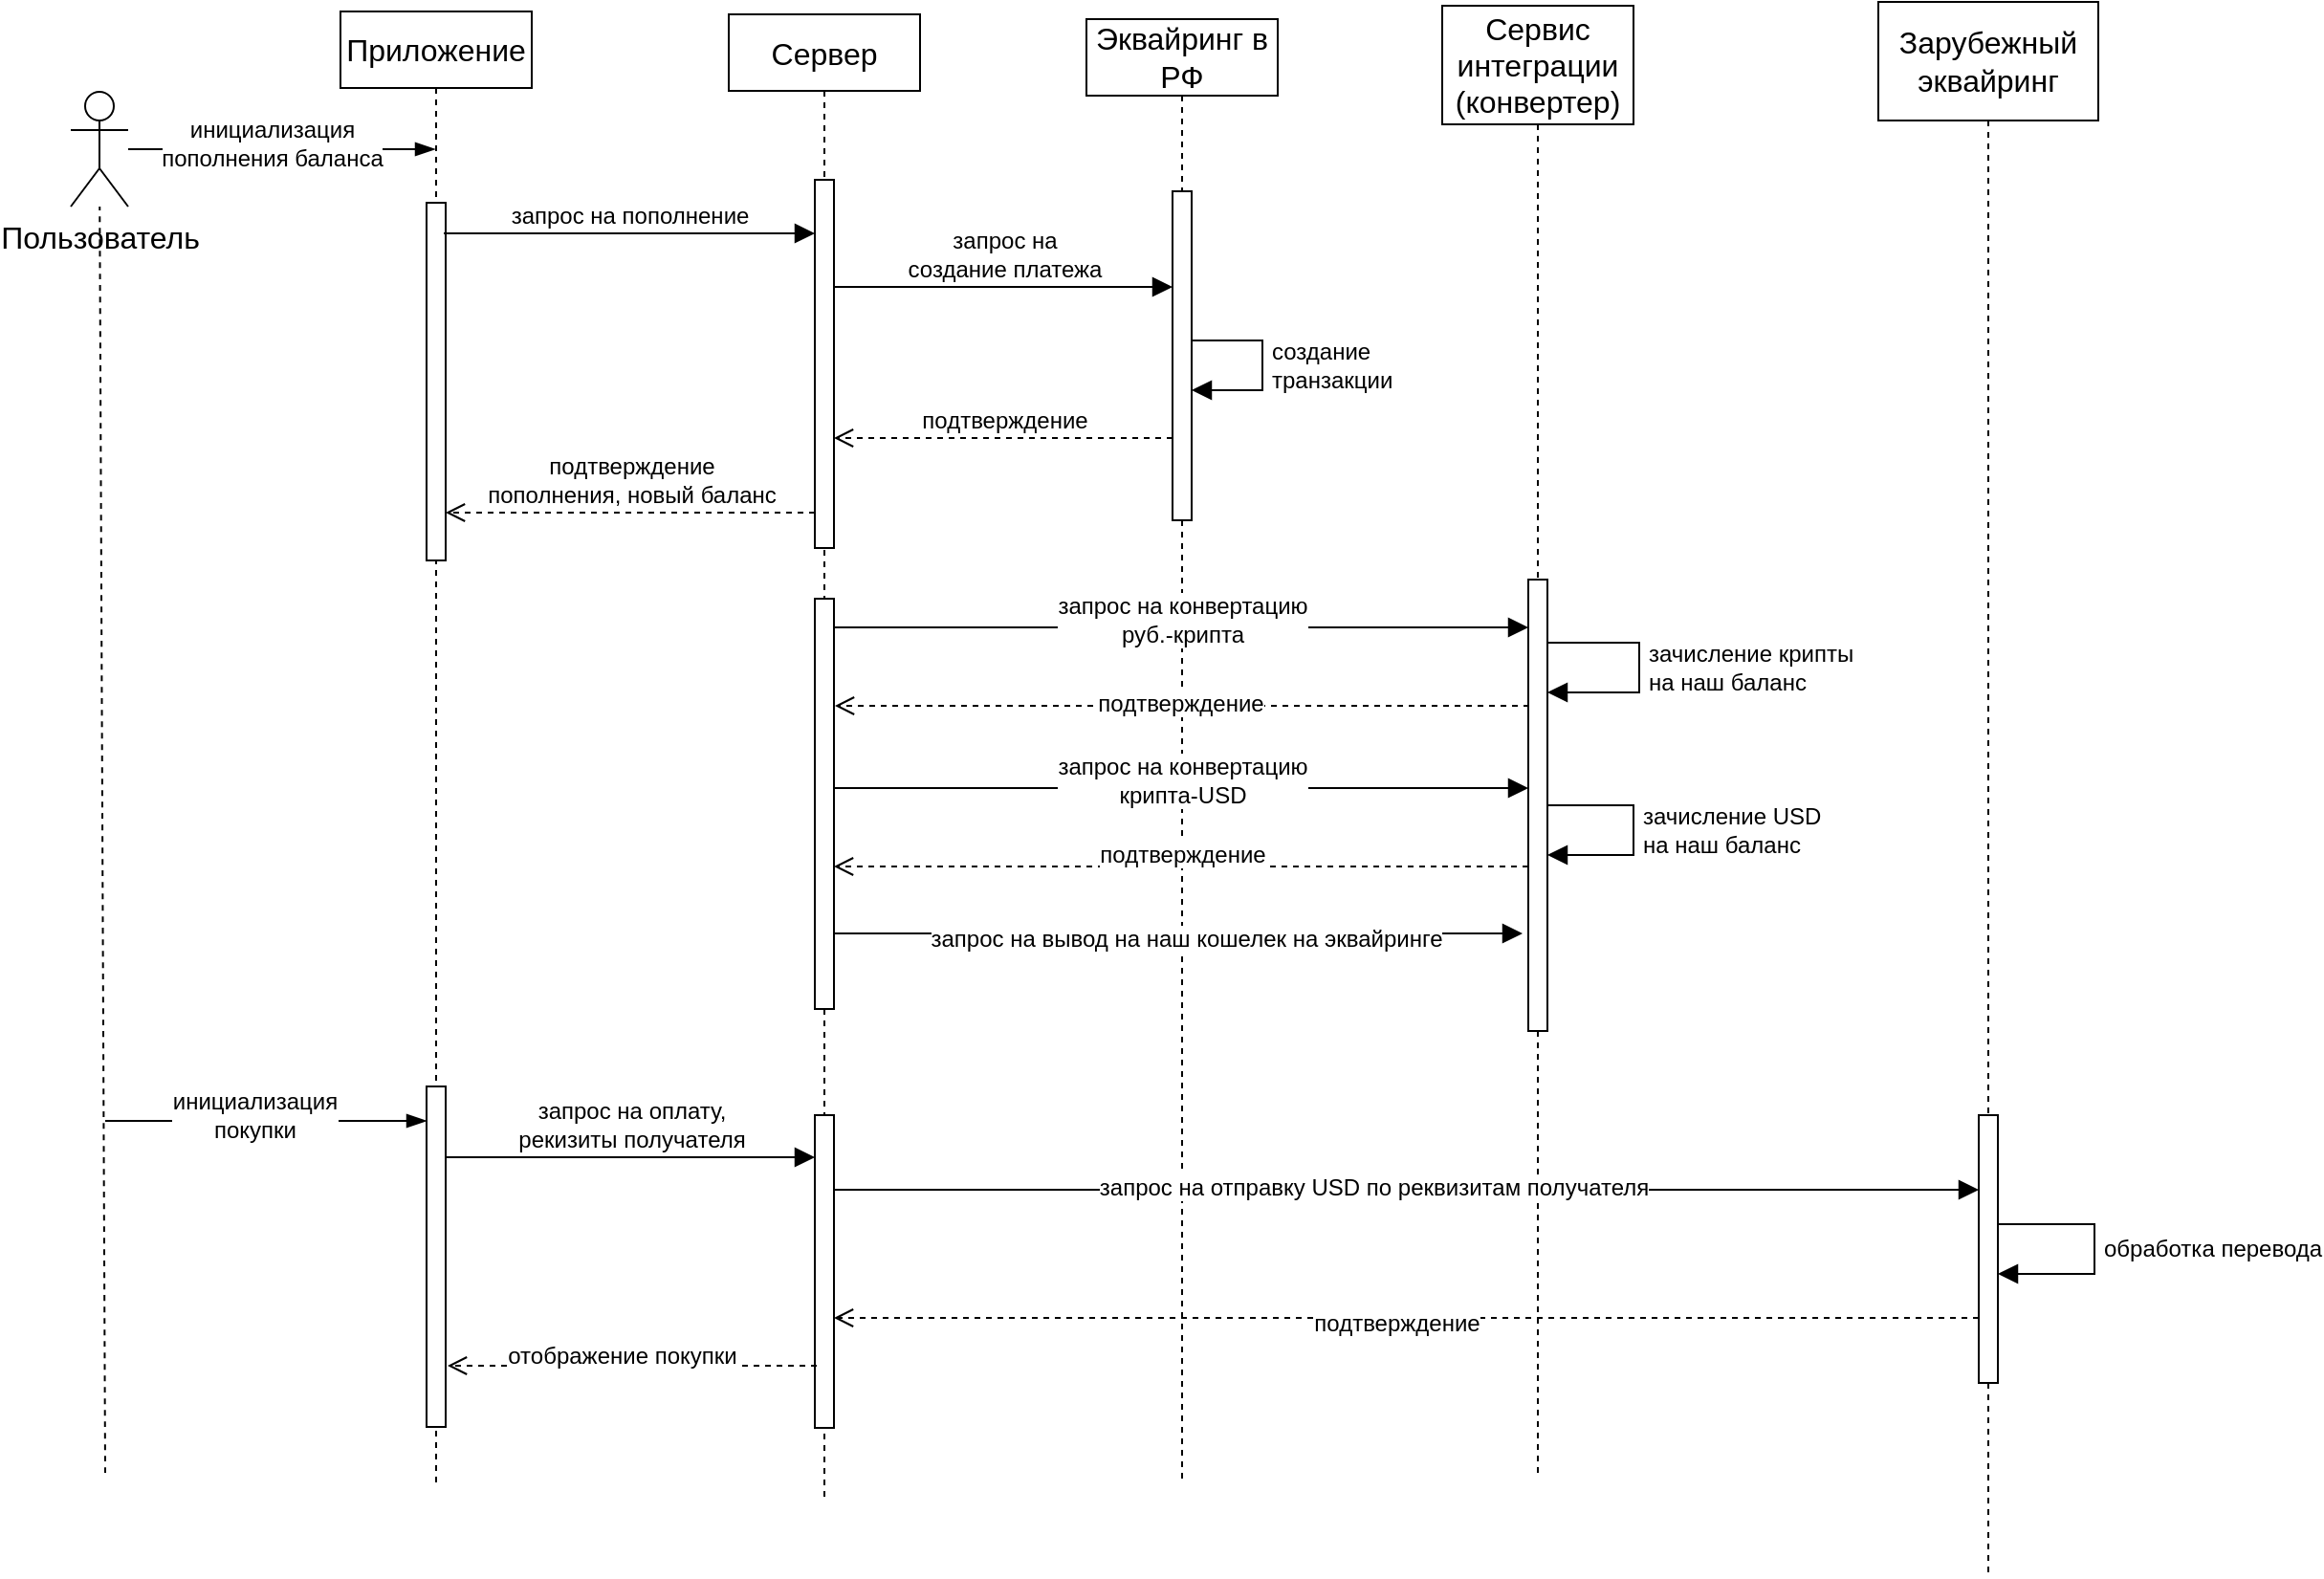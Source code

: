 <mxfile version="21.6.5" type="github" pages="5">
  <diagram name="Страница 1" id="-DRFQCNpOs20CNCx-nF7">
    <mxGraphModel dx="1653" dy="1224" grid="0" gridSize="10" guides="1" tooltips="1" connect="1" arrows="1" fold="1" page="0" pageScale="1" pageWidth="1169" pageHeight="827" math="0" shadow="0">
      <root>
        <mxCell id="0" />
        <mxCell id="1" parent="0" />
        <mxCell id="Mrwl_h0A0kK5UxkGXDRx-1" value="Пользователь" style="shape=umlActor;verticalLabelPosition=bottom;verticalAlign=top;html=1;outlineConnect=0;fontSize=16;" parent="1" vertex="1">
          <mxGeometry x="414" y="138" width="30" height="60" as="geometry" />
        </mxCell>
        <mxCell id="Mrwl_h0A0kK5UxkGXDRx-2" value="Приложение" style="shape=umlLifeline;perimeter=lifelinePerimeter;whiteSpace=wrap;html=1;container=1;dropTarget=0;collapsible=0;recursiveResize=0;outlineConnect=0;portConstraint=eastwest;newEdgeStyle={&quot;edgeStyle&quot;:&quot;elbowEdgeStyle&quot;,&quot;elbow&quot;:&quot;vertical&quot;,&quot;curved&quot;:0,&quot;rounded&quot;:0};fontSize=16;" parent="1" vertex="1">
          <mxGeometry x="555" y="96" width="100" height="771" as="geometry" />
        </mxCell>
        <mxCell id="Mrwl_h0A0kK5UxkGXDRx-3" value="" style="html=1;points=[];perimeter=orthogonalPerimeter;outlineConnect=0;targetShapes=umlLifeline;portConstraint=eastwest;newEdgeStyle={&quot;edgeStyle&quot;:&quot;elbowEdgeStyle&quot;,&quot;elbow&quot;:&quot;vertical&quot;,&quot;curved&quot;:0,&quot;rounded&quot;:0};fontSize=16;" parent="Mrwl_h0A0kK5UxkGXDRx-2" vertex="1">
          <mxGeometry x="45" y="100" width="10" height="187" as="geometry" />
        </mxCell>
        <mxCell id="Mrwl_h0A0kK5UxkGXDRx-4" value="" style="html=1;points=[];perimeter=orthogonalPerimeter;outlineConnect=0;targetShapes=umlLifeline;portConstraint=eastwest;newEdgeStyle={&quot;edgeStyle&quot;:&quot;elbowEdgeStyle&quot;,&quot;elbow&quot;:&quot;vertical&quot;,&quot;curved&quot;:0,&quot;rounded&quot;:0};fontSize=16;" parent="Mrwl_h0A0kK5UxkGXDRx-2" vertex="1">
          <mxGeometry x="45" y="562" width="10" height="178" as="geometry" />
        </mxCell>
        <mxCell id="Mrwl_h0A0kK5UxkGXDRx-5" value="" style="edgeStyle=elbowEdgeStyle;fontSize=12;html=1;endArrow=blockThin;endFill=1;rounded=0;startSize=8;endSize=8;elbow=vertical;" parent="1" source="Mrwl_h0A0kK5UxkGXDRx-1" target="Mrwl_h0A0kK5UxkGXDRx-2" edge="1">
          <mxGeometry width="160" relative="1" as="geometry">
            <mxPoint x="450" y="135" as="sourcePoint" />
            <mxPoint x="610" y="135" as="targetPoint" />
          </mxGeometry>
        </mxCell>
        <mxCell id="Mrwl_h0A0kK5UxkGXDRx-6" value="инициализация&lt;br&gt;пополнения баланса" style="edgeLabel;html=1;align=center;verticalAlign=middle;resizable=0;points=[];fontSize=12;" parent="Mrwl_h0A0kK5UxkGXDRx-5" vertex="1" connectable="0">
          <mxGeometry x="-0.141" y="-3" relative="1" as="geometry">
            <mxPoint x="6" y="-6" as="offset" />
          </mxGeometry>
        </mxCell>
        <mxCell id="Mrwl_h0A0kK5UxkGXDRx-7" value="Эквайринг в РФ" style="shape=umlLifeline;perimeter=lifelinePerimeter;whiteSpace=wrap;html=1;container=1;dropTarget=0;collapsible=0;recursiveResize=0;outlineConnect=0;portConstraint=eastwest;newEdgeStyle={&quot;edgeStyle&quot;:&quot;elbowEdgeStyle&quot;,&quot;elbow&quot;:&quot;vertical&quot;,&quot;curved&quot;:0,&quot;rounded&quot;:0};fontSize=16;" parent="1" vertex="1">
          <mxGeometry x="945" y="100" width="100" height="766" as="geometry" />
        </mxCell>
        <mxCell id="Mrwl_h0A0kK5UxkGXDRx-8" value="" style="html=1;points=[];perimeter=orthogonalPerimeter;outlineConnect=0;targetShapes=umlLifeline;portConstraint=eastwest;newEdgeStyle={&quot;edgeStyle&quot;:&quot;elbowEdgeStyle&quot;,&quot;elbow&quot;:&quot;vertical&quot;,&quot;curved&quot;:0,&quot;rounded&quot;:0};fontSize=16;" parent="Mrwl_h0A0kK5UxkGXDRx-7" vertex="1">
          <mxGeometry x="45" y="90" width="10" height="172" as="geometry" />
        </mxCell>
        <mxCell id="Mrwl_h0A0kK5UxkGXDRx-9" value="создание &lt;br&gt;транзакции" style="html=1;align=left;spacingLeft=2;endArrow=block;rounded=0;edgeStyle=orthogonalEdgeStyle;curved=0;rounded=0;fontSize=12;startSize=8;endSize=8;" parent="Mrwl_h0A0kK5UxkGXDRx-7" source="Mrwl_h0A0kK5UxkGXDRx-8" target="Mrwl_h0A0kK5UxkGXDRx-8" edge="1">
          <mxGeometry y="1" relative="1" as="geometry">
            <mxPoint x="251" y="168" as="sourcePoint" />
            <Array as="points">
              <mxPoint x="92" y="168" />
              <mxPoint x="92" y="194" />
            </Array>
            <mxPoint x="251" y="194" as="targetPoint" />
            <mxPoint as="offset" />
          </mxGeometry>
        </mxCell>
        <mxCell id="Mrwl_h0A0kK5UxkGXDRx-10" value="запрос на пополнение" style="html=1;verticalAlign=bottom;endArrow=block;edgeStyle=elbowEdgeStyle;elbow=vertical;curved=0;rounded=0;fontSize=12;startSize=8;endSize=8;" parent="1" target="Mrwl_h0A0kK5UxkGXDRx-20" edge="1">
          <mxGeometry relative="1" as="geometry">
            <mxPoint x="609" y="212.0" as="sourcePoint" />
            <Array as="points">
              <mxPoint x="706" y="212" />
              <mxPoint x="750" y="217" />
              <mxPoint x="743" y="222" />
              <mxPoint x="720" y="306" />
              <mxPoint x="732" y="306" />
              <mxPoint x="735" y="287" />
            </Array>
            <mxPoint x="821.0" y="212.0" as="targetPoint" />
          </mxGeometry>
        </mxCell>
        <mxCell id="Mrwl_h0A0kK5UxkGXDRx-11" value="подтверждение &lt;br&gt;пополнения, новый баланс" style="html=1;verticalAlign=bottom;endArrow=open;dashed=1;endSize=8;edgeStyle=elbowEdgeStyle;elbow=vertical;curved=0;rounded=0;fontSize=12;" parent="1" source="Mrwl_h0A0kK5UxkGXDRx-20" target="Mrwl_h0A0kK5UxkGXDRx-3" edge="1">
          <mxGeometry relative="1" as="geometry">
            <mxPoint x="461" y="564" as="targetPoint" />
            <Array as="points">
              <mxPoint x="749" y="358" />
              <mxPoint x="736" y="458" />
              <mxPoint x="692" y="411" />
              <mxPoint x="695" y="529" />
              <mxPoint x="755" y="481" />
              <mxPoint x="745" y="421" />
              <mxPoint x="706" y="382" />
              <mxPoint x="743" y="509" />
            </Array>
            <mxPoint x="733" y="355" as="sourcePoint" />
          </mxGeometry>
        </mxCell>
        <mxCell id="Mrwl_h0A0kK5UxkGXDRx-12" value="Зарубежный эквайринг" style="shape=umlLifeline;perimeter=lifelinePerimeter;whiteSpace=wrap;html=1;container=1;dropTarget=0;collapsible=0;recursiveResize=0;outlineConnect=0;portConstraint=eastwest;newEdgeStyle={&quot;edgeStyle&quot;:&quot;elbowEdgeStyle&quot;,&quot;elbow&quot;:&quot;vertical&quot;,&quot;curved&quot;:0,&quot;rounded&quot;:0};fontSize=16;size=62;" parent="1" vertex="1">
          <mxGeometry x="1359" y="91" width="115" height="823" as="geometry" />
        </mxCell>
        <mxCell id="Mrwl_h0A0kK5UxkGXDRx-13" value="" style="html=1;points=[];perimeter=orthogonalPerimeter;outlineConnect=0;targetShapes=umlLifeline;portConstraint=eastwest;newEdgeStyle={&quot;edgeStyle&quot;:&quot;elbowEdgeStyle&quot;,&quot;elbow&quot;:&quot;vertical&quot;,&quot;curved&quot;:0,&quot;rounded&quot;:0};fontSize=16;" parent="Mrwl_h0A0kK5UxkGXDRx-12" vertex="1">
          <mxGeometry x="52.5" y="582" width="10" height="140" as="geometry" />
        </mxCell>
        <mxCell id="Mrwl_h0A0kK5UxkGXDRx-14" value="обработка перевода" style="html=1;align=left;spacingLeft=2;endArrow=block;rounded=0;edgeStyle=orthogonalEdgeStyle;curved=0;rounded=0;fontSize=12;startSize=8;endSize=8;" parent="Mrwl_h0A0kK5UxkGXDRx-12" edge="1">
          <mxGeometry y="1" relative="1" as="geometry">
            <mxPoint x="62.5" y="639" as="sourcePoint" />
            <Array as="points">
              <mxPoint x="113" y="639" />
              <mxPoint x="113" y="665" />
            </Array>
            <mxPoint x="62.5" y="665" as="targetPoint" />
            <mxPoint as="offset" />
          </mxGeometry>
        </mxCell>
        <mxCell id="Mrwl_h0A0kK5UxkGXDRx-15" value="Сервис интеграции&lt;br&gt;(конвертер)&lt;br&gt;" style="shape=umlLifeline;perimeter=lifelinePerimeter;whiteSpace=wrap;html=1;container=1;dropTarget=0;collapsible=0;recursiveResize=0;outlineConnect=0;portConstraint=eastwest;newEdgeStyle={&quot;edgeStyle&quot;:&quot;elbowEdgeStyle&quot;,&quot;elbow&quot;:&quot;vertical&quot;,&quot;curved&quot;:0,&quot;rounded&quot;:0};fontSize=16;size=62;" parent="1" vertex="1">
          <mxGeometry x="1131" y="93" width="100" height="767" as="geometry" />
        </mxCell>
        <mxCell id="Mrwl_h0A0kK5UxkGXDRx-16" value="зачисление крипты &lt;br&gt;на наш баланс" style="html=1;align=left;spacingLeft=2;endArrow=block;rounded=0;edgeStyle=orthogonalEdgeStyle;curved=0;rounded=0;fontSize=12;startSize=8;endSize=8;" parent="Mrwl_h0A0kK5UxkGXDRx-15" edge="1">
          <mxGeometry y="1" relative="1" as="geometry">
            <mxPoint x="55" y="333" as="sourcePoint" />
            <Array as="points">
              <mxPoint x="103" y="333" />
              <mxPoint x="103" y="359" />
            </Array>
            <mxPoint x="55" y="359" as="targetPoint" />
            <mxPoint as="offset" />
          </mxGeometry>
        </mxCell>
        <mxCell id="Mrwl_h0A0kK5UxkGXDRx-17" value="" style="html=1;points=[];perimeter=orthogonalPerimeter;outlineConnect=0;targetShapes=umlLifeline;portConstraint=eastwest;newEdgeStyle={&quot;edgeStyle&quot;:&quot;elbowEdgeStyle&quot;,&quot;elbow&quot;:&quot;vertical&quot;,&quot;curved&quot;:0,&quot;rounded&quot;:0};fontSize=16;" parent="Mrwl_h0A0kK5UxkGXDRx-15" vertex="1">
          <mxGeometry x="45" y="300" width="10" height="236" as="geometry" />
        </mxCell>
        <mxCell id="Mrwl_h0A0kK5UxkGXDRx-18" value="зачисление USD&lt;br&gt;на наш баланс" style="html=1;align=left;spacingLeft=2;endArrow=block;rounded=0;edgeStyle=orthogonalEdgeStyle;curved=0;rounded=0;fontSize=12;startSize=8;endSize=8;" parent="Mrwl_h0A0kK5UxkGXDRx-15" source="Mrwl_h0A0kK5UxkGXDRx-17" target="Mrwl_h0A0kK5UxkGXDRx-17" edge="1">
          <mxGeometry y="1" relative="1" as="geometry">
            <mxPoint x="52" y="418" as="sourcePoint" />
            <Array as="points">
              <mxPoint x="100" y="418" />
              <mxPoint x="100" y="444" />
            </Array>
            <mxPoint x="52" y="444" as="targetPoint" />
            <mxPoint as="offset" />
          </mxGeometry>
        </mxCell>
        <mxCell id="Mrwl_h0A0kK5UxkGXDRx-19" value="Сервер" style="shape=umlLifeline;perimeter=lifelinePerimeter;whiteSpace=wrap;html=1;container=1;dropTarget=0;collapsible=0;recursiveResize=0;outlineConnect=0;portConstraint=eastwest;newEdgeStyle={&quot;edgeStyle&quot;:&quot;elbowEdgeStyle&quot;,&quot;elbow&quot;:&quot;vertical&quot;,&quot;curved&quot;:0,&quot;rounded&quot;:0};fontSize=16;" parent="1" vertex="1">
          <mxGeometry x="758" y="97.5" width="100" height="777.5" as="geometry" />
        </mxCell>
        <mxCell id="Mrwl_h0A0kK5UxkGXDRx-20" value="" style="html=1;points=[];perimeter=orthogonalPerimeter;outlineConnect=0;targetShapes=umlLifeline;portConstraint=eastwest;newEdgeStyle={&quot;edgeStyle&quot;:&quot;elbowEdgeStyle&quot;,&quot;elbow&quot;:&quot;vertical&quot;,&quot;curved&quot;:0,&quot;rounded&quot;:0};fontSize=16;" parent="Mrwl_h0A0kK5UxkGXDRx-19" vertex="1">
          <mxGeometry x="45" y="86.5" width="10" height="192.5" as="geometry" />
        </mxCell>
        <mxCell id="Mrwl_h0A0kK5UxkGXDRx-21" value="" style="html=1;points=[];perimeter=orthogonalPerimeter;outlineConnect=0;targetShapes=umlLifeline;portConstraint=eastwest;newEdgeStyle={&quot;edgeStyle&quot;:&quot;elbowEdgeStyle&quot;,&quot;elbow&quot;:&quot;vertical&quot;,&quot;curved&quot;:0,&quot;rounded&quot;:0};fontSize=16;" parent="Mrwl_h0A0kK5UxkGXDRx-19" vertex="1">
          <mxGeometry x="45" y="305.5" width="10" height="214.5" as="geometry" />
        </mxCell>
        <mxCell id="Mrwl_h0A0kK5UxkGXDRx-22" value="" style="html=1;points=[];perimeter=orthogonalPerimeter;outlineConnect=0;targetShapes=umlLifeline;portConstraint=eastwest;newEdgeStyle={&quot;edgeStyle&quot;:&quot;elbowEdgeStyle&quot;,&quot;elbow&quot;:&quot;vertical&quot;,&quot;curved&quot;:0,&quot;rounded&quot;:0};fontSize=16;" parent="Mrwl_h0A0kK5UxkGXDRx-19" vertex="1">
          <mxGeometry x="45" y="575.5" width="10" height="163.5" as="geometry" />
        </mxCell>
        <mxCell id="Mrwl_h0A0kK5UxkGXDRx-23" value="запрос на &lt;br&gt;создание платежа" style="html=1;verticalAlign=bottom;endArrow=block;edgeStyle=elbowEdgeStyle;elbow=vertical;curved=0;rounded=0;fontSize=12;startSize=8;endSize=8;" parent="1" source="Mrwl_h0A0kK5UxkGXDRx-20" target="Mrwl_h0A0kK5UxkGXDRx-8" edge="1">
          <mxGeometry relative="1" as="geometry">
            <mxPoint x="847" y="258" as="sourcePoint" />
            <Array as="points">
              <mxPoint x="845" y="240" />
              <mxPoint x="944" y="258" />
              <mxPoint x="988" y="263" />
              <mxPoint x="981" y="268" />
              <mxPoint x="958" y="352" />
              <mxPoint x="970" y="352" />
              <mxPoint x="973" y="333" />
            </Array>
            <mxPoint x="1059" y="258" as="targetPoint" />
          </mxGeometry>
        </mxCell>
        <mxCell id="Mrwl_h0A0kK5UxkGXDRx-24" value="подтверждение" style="html=1;verticalAlign=bottom;endArrow=open;dashed=1;endSize=8;edgeStyle=elbowEdgeStyle;elbow=vertical;curved=0;rounded=0;fontSize=12;" parent="1" source="Mrwl_h0A0kK5UxkGXDRx-8" target="Mrwl_h0A0kK5UxkGXDRx-20" edge="1">
          <mxGeometry relative="1" as="geometry">
            <mxPoint x="845" y="319" as="targetPoint" />
            <Array as="points">
              <mxPoint x="921" y="319" />
              <mxPoint x="971" y="424" />
              <mxPoint x="927" y="377" />
              <mxPoint x="930" y="495" />
              <mxPoint x="990" y="447" />
              <mxPoint x="980" y="387" />
              <mxPoint x="941" y="348" />
              <mxPoint x="978" y="475" />
            </Array>
            <mxPoint x="971" y="319" as="sourcePoint" />
          </mxGeometry>
        </mxCell>
        <mxCell id="Mrwl_h0A0kK5UxkGXDRx-25" value="запрос на конвертацию &lt;br&gt;руб.-крипта" style="html=1;verticalAlign=bottom;endArrow=block;edgeStyle=elbowEdgeStyle;elbow=vertical;curved=0;rounded=0;fontSize=12;startSize=8;endSize=8;" parent="1" source="Mrwl_h0A0kK5UxkGXDRx-21" target="Mrwl_h0A0kK5UxkGXDRx-17" edge="1">
          <mxGeometry x="0.003" y="-13" relative="1" as="geometry">
            <mxPoint x="1001" y="409" as="sourcePoint" />
            <Array as="points">
              <mxPoint x="930" y="418" />
              <mxPoint x="1029" y="409" />
              <mxPoint x="958" y="402" />
              <mxPoint x="1002" y="407" />
              <mxPoint x="995" y="412" />
              <mxPoint x="972" y="496" />
              <mxPoint x="984" y="496" />
              <mxPoint x="987" y="477" />
            </Array>
            <mxPoint x="1177" y="409" as="targetPoint" />
            <mxPoint as="offset" />
          </mxGeometry>
        </mxCell>
        <mxCell id="Mrwl_h0A0kK5UxkGXDRx-26" value="подтверждение &lt;br&gt;" style="html=1;verticalAlign=bottom;endArrow=open;dashed=1;endSize=8;edgeStyle=elbowEdgeStyle;elbow=vertical;curved=0;rounded=0;fontSize=12;" parent="1" edge="1">
          <mxGeometry x="0.005" y="8" relative="1" as="geometry">
            <mxPoint x="813.5" y="459" as="targetPoint" />
            <Array as="points">
              <mxPoint x="1083.5" y="459" />
              <mxPoint x="1002.5" y="564" />
              <mxPoint x="958.5" y="517" />
              <mxPoint x="961.5" y="635" />
              <mxPoint x="1021.5" y="587" />
              <mxPoint x="1011.5" y="527" />
              <mxPoint x="972.5" y="488" />
              <mxPoint x="1009.5" y="615" />
            </Array>
            <mxPoint x="1176.5" y="459" as="sourcePoint" />
            <mxPoint as="offset" />
          </mxGeometry>
        </mxCell>
        <mxCell id="Mrwl_h0A0kK5UxkGXDRx-27" value="запрос на конвертацию &lt;br&gt;крипта-USD" style="html=1;verticalAlign=bottom;endArrow=block;edgeStyle=elbowEdgeStyle;elbow=vertical;curved=0;rounded=0;fontSize=12;startSize=8;endSize=8;" parent="1" source="Mrwl_h0A0kK5UxkGXDRx-21" target="Mrwl_h0A0kK5UxkGXDRx-17" edge="1">
          <mxGeometry x="0.003" y="-13" relative="1" as="geometry">
            <mxPoint x="819" y="502" as="sourcePoint" />
            <Array as="points">
              <mxPoint x="936" y="502" />
              <mxPoint x="1035" y="493" />
              <mxPoint x="964" y="486" />
              <mxPoint x="1008" y="491" />
              <mxPoint x="1001" y="496" />
              <mxPoint x="978" y="580" />
              <mxPoint x="990" y="580" />
              <mxPoint x="993" y="561" />
            </Array>
            <mxPoint x="1182" y="502" as="targetPoint" />
            <mxPoint as="offset" />
          </mxGeometry>
        </mxCell>
        <mxCell id="Mrwl_h0A0kK5UxkGXDRx-28" value="подтверждение" style="html=1;verticalAlign=bottom;endArrow=open;dashed=1;endSize=8;edgeStyle=elbowEdgeStyle;elbow=vertical;curved=0;rounded=0;fontSize=12;" parent="1" source="Mrwl_h0A0kK5UxkGXDRx-17" target="Mrwl_h0A0kK5UxkGXDRx-21" edge="1">
          <mxGeometry x="-0.003" y="3" relative="1" as="geometry">
            <mxPoint x="819.5" y="543" as="targetPoint" />
            <Array as="points">
              <mxPoint x="1089.5" y="543" />
              <mxPoint x="1008.5" y="648" />
              <mxPoint x="964.5" y="601" />
              <mxPoint x="967.5" y="719" />
              <mxPoint x="1027.5" y="671" />
              <mxPoint x="1017.5" y="611" />
              <mxPoint x="978.5" y="572" />
              <mxPoint x="1015.5" y="699" />
            </Array>
            <mxPoint x="1182.5" y="543" as="sourcePoint" />
            <mxPoint as="offset" />
          </mxGeometry>
        </mxCell>
        <mxCell id="Mrwl_h0A0kK5UxkGXDRx-29" value="запрос на отправку USD по реквизитам получателя" style="html=1;verticalAlign=bottom;endArrow=block;edgeStyle=elbowEdgeStyle;elbow=vertical;curved=0;rounded=0;fontSize=12;startSize=8;endSize=8;" parent="1" source="Mrwl_h0A0kK5UxkGXDRx-22" edge="1">
          <mxGeometry x="-0.058" y="-8" relative="1" as="geometry">
            <mxPoint x="833" y="691.0" as="sourcePoint" />
            <Array as="points">
              <mxPoint x="879" y="712" />
              <mxPoint x="846" y="763" />
              <mxPoint x="1088" y="729" />
              <mxPoint x="1017" y="722" />
              <mxPoint x="1061" y="727" />
              <mxPoint x="1054" y="732" />
              <mxPoint x="1031" y="816" />
              <mxPoint x="1043" y="816" />
              <mxPoint x="1046" y="797" />
            </Array>
            <mxPoint x="1411.5" y="712" as="targetPoint" />
            <mxPoint as="offset" />
          </mxGeometry>
        </mxCell>
        <mxCell id="Mrwl_h0A0kK5UxkGXDRx-30" value="запрос на оплату, &lt;br&gt;рекизиты получателя" style="html=1;verticalAlign=bottom;endArrow=block;edgeStyle=elbowEdgeStyle;elbow=vertical;curved=0;rounded=0;fontSize=12;startSize=8;endSize=8;" parent="1" source="Mrwl_h0A0kK5UxkGXDRx-4" target="Mrwl_h0A0kK5UxkGXDRx-22" edge="1">
          <mxGeometry relative="1" as="geometry">
            <mxPoint x="606" y="707.0" as="sourcePoint" />
            <Array as="points">
              <mxPoint x="690" y="695" />
              <mxPoint x="754" y="657" />
              <mxPoint x="747" y="662" />
              <mxPoint x="724" y="746" />
              <mxPoint x="736" y="746" />
              <mxPoint x="739" y="727" />
            </Array>
            <mxPoint x="799" y="707.0" as="targetPoint" />
          </mxGeometry>
        </mxCell>
        <mxCell id="Mrwl_h0A0kK5UxkGXDRx-31" value="" style="edgeStyle=elbowEdgeStyle;fontSize=12;html=1;endArrow=blockThin;endFill=1;rounded=0;startSize=8;endSize=8;elbow=vertical;" parent="1" edge="1">
          <mxGeometry width="160" relative="1" as="geometry">
            <mxPoint x="432" y="676" as="sourcePoint" />
            <mxPoint x="600" y="675.998" as="targetPoint" />
          </mxGeometry>
        </mxCell>
        <mxCell id="Mrwl_h0A0kK5UxkGXDRx-32" value="инициализация&lt;br&gt;покупки" style="edgeLabel;html=1;align=center;verticalAlign=middle;resizable=0;points=[];fontSize=12;" parent="Mrwl_h0A0kK5UxkGXDRx-31" vertex="1" connectable="0">
          <mxGeometry x="-0.141" y="-3" relative="1" as="geometry">
            <mxPoint x="6" y="-6" as="offset" />
          </mxGeometry>
        </mxCell>
        <mxCell id="Mrwl_h0A0kK5UxkGXDRx-33" value="запрос на вывод на наш кошелек на эквайринге" style="html=1;verticalAlign=bottom;endArrow=block;edgeStyle=elbowEdgeStyle;elbow=vertical;curved=0;rounded=0;fontSize=12;startSize=8;endSize=8;" parent="1" source="Mrwl_h0A0kK5UxkGXDRx-21" edge="1">
          <mxGeometry x="0.022" y="-12" relative="1" as="geometry">
            <mxPoint x="810" y="578.0" as="sourcePoint" />
            <Array as="points">
              <mxPoint x="943" y="578" />
              <mxPoint x="1042" y="569" />
              <mxPoint x="971" y="562" />
              <mxPoint x="1015" y="567" />
              <mxPoint x="1008" y="572" />
              <mxPoint x="985" y="656" />
              <mxPoint x="997" y="656" />
              <mxPoint x="1000" y="637" />
            </Array>
            <mxPoint x="1173" y="578.0" as="targetPoint" />
            <mxPoint as="offset" />
          </mxGeometry>
        </mxCell>
        <mxCell id="Mrwl_h0A0kK5UxkGXDRx-34" value="подтверждение" style="html=1;verticalAlign=bottom;endArrow=open;dashed=1;endSize=8;edgeStyle=elbowEdgeStyle;elbow=vertical;curved=0;rounded=0;fontSize=12;" parent="1" target="Mrwl_h0A0kK5UxkGXDRx-22" edge="1">
          <mxGeometry x="0.019" y="12" relative="1" as="geometry">
            <mxPoint x="830" y="779" as="targetPoint" />
            <Array as="points">
              <mxPoint x="1106.5" y="779" />
              <mxPoint x="1025.5" y="884" />
              <mxPoint x="981.5" y="837" />
              <mxPoint x="984.5" y="955" />
              <mxPoint x="1044.5" y="907" />
              <mxPoint x="1034.5" y="847" />
              <mxPoint x="995.5" y="808" />
              <mxPoint x="1032.5" y="935" />
            </Array>
            <mxPoint x="1411.5" y="779" as="sourcePoint" />
            <mxPoint as="offset" />
          </mxGeometry>
        </mxCell>
        <mxCell id="Mrwl_h0A0kK5UxkGXDRx-35" value="отображение покупки" style="html=1;verticalAlign=bottom;endArrow=open;dashed=1;endSize=8;edgeStyle=elbowEdgeStyle;elbow=vertical;curved=0;rounded=0;fontSize=12;" parent="1" edge="1">
          <mxGeometry x="0.057" y="4" relative="1" as="geometry">
            <mxPoint x="611" y="804" as="targetPoint" />
            <Array as="points">
              <mxPoint x="783" y="804" />
              <mxPoint x="851.5" y="1086" />
              <mxPoint x="807.5" y="1039" />
              <mxPoint x="810.5" y="1157" />
              <mxPoint x="870.5" y="1109" />
              <mxPoint x="860.5" y="1049" />
              <mxPoint x="821.5" y="1010" />
              <mxPoint x="858.5" y="1137" />
            </Array>
            <mxPoint x="804" y="804" as="sourcePoint" />
            <mxPoint as="offset" />
          </mxGeometry>
        </mxCell>
        <mxCell id="Mrwl_h0A0kK5UxkGXDRx-36" value="" style="endArrow=none;dashed=1;html=1;rounded=0;fontSize=12;startSize=8;endSize=8;curved=1;" parent="1" target="Mrwl_h0A0kK5UxkGXDRx-1" edge="1">
          <mxGeometry width="50" height="50" relative="1" as="geometry">
            <mxPoint x="432" y="860" as="sourcePoint" />
            <mxPoint x="452" y="346" as="targetPoint" />
          </mxGeometry>
        </mxCell>
      </root>
    </mxGraphModel>
  </diagram>
  <diagram id="6_U_m9snSyB2Jp1W-bS9" name="Page-2">
    <mxGraphModel dx="1834" dy="1253" grid="0" gridSize="10" guides="1" tooltips="1" connect="1" arrows="1" fold="1" page="0" pageScale="1" pageWidth="1169" pageHeight="827" math="0" shadow="0">
      <root>
        <mxCell id="0" />
        <mxCell id="1" parent="0" />
        <mxCell id="zPpuonc8znTX8aGMlhfo-1" value="frame" style="shape=umlFrame;whiteSpace=wrap;html=1;pointerEvents=0;fontSize=16;" vertex="1" parent="1">
          <mxGeometry x="-99" y="-51" width="783" height="498" as="geometry" />
        </mxCell>
        <mxCell id="zPpuonc8znTX8aGMlhfo-5" style="edgeStyle=elbowEdgeStyle;curved=0;rounded=0;orthogonalLoop=1;jettySize=auto;html=1;elbow=vertical;fontSize=12;startSize=8;endSize=8;" edge="1" parent="1" source="zPpuonc8znTX8aGMlhfo-3" target="zPpuonc8znTX8aGMlhfo-4">
          <mxGeometry relative="1" as="geometry">
            <Array as="points">
              <mxPoint x="205" y="69" />
              <mxPoint x="309" y="67" />
              <mxPoint x="307" y="67" />
            </Array>
          </mxGeometry>
        </mxCell>
        <mxCell id="zPpuonc8znTX8aGMlhfo-3" value="Lifeline1" style="shape=umlLifeline;perimeter=lifelinePerimeter;whiteSpace=wrap;html=1;container=1;dropTarget=0;collapsible=0;recursiveResize=0;outlineConnect=0;portConstraint=eastwest;newEdgeStyle={&quot;edgeStyle&quot;:&quot;elbowEdgeStyle&quot;,&quot;elbow&quot;:&quot;vertical&quot;,&quot;curved&quot;:0,&quot;rounded&quot;:0};fontSize=16;" vertex="1" parent="1">
          <mxGeometry x="44" y="-17" width="100" height="430" as="geometry" />
        </mxCell>
        <mxCell id="zPpuonc8znTX8aGMlhfo-7" style="edgeStyle=elbowEdgeStyle;curved=0;rounded=0;orthogonalLoop=1;jettySize=auto;html=1;elbow=vertical;fontSize=12;startSize=8;endSize=8;" edge="1" parent="1" source="zPpuonc8znTX8aGMlhfo-4" target="zPpuonc8znTX8aGMlhfo-3">
          <mxGeometry relative="1" as="geometry">
            <Array as="points">
              <mxPoint x="215" y="122" />
              <mxPoint x="205" y="112" />
            </Array>
          </mxGeometry>
        </mxCell>
        <mxCell id="zPpuonc8znTX8aGMlhfo-4" value="Lifeline2" style="shape=umlLifeline;perimeter=lifelinePerimeter;whiteSpace=wrap;html=1;container=1;dropTarget=0;collapsible=0;recursiveResize=0;outlineConnect=0;portConstraint=eastwest;newEdgeStyle={&quot;edgeStyle&quot;:&quot;elbowEdgeStyle&quot;,&quot;elbow&quot;:&quot;vertical&quot;,&quot;curved&quot;:0,&quot;rounded&quot;:0};fontSize=16;" vertex="1" parent="1">
          <mxGeometry x="349" y="-17" width="100" height="431" as="geometry" />
        </mxCell>
      </root>
    </mxGraphModel>
  </diagram>
  <diagram id="zldSmNpLJS5rNz2jmQ4X" name="юзкейсы">
    <mxGraphModel dx="3587" dy="2296" grid="0" gridSize="10" guides="1" tooltips="1" connect="1" arrows="1" fold="1" page="0" pageScale="1" pageWidth="1169" pageHeight="827" math="0" shadow="0">
      <root>
        <mxCell id="0" />
        <mxCell id="1" parent="0" />
        <mxCell id="tFh3OfDOzVSDTBK6QKxU-1" value="User" style="shape=umlActor;html=1;verticalLabelPosition=bottom;verticalAlign=top;align=center;fontSize=16;" vertex="1" parent="1">
          <mxGeometry x="-104" y="-18" width="30" height="60" as="geometry" />
        </mxCell>
        <mxCell id="tFh3OfDOzVSDTBK6QKxU-3" value="Криптообменник" style="swimlane;whiteSpace=wrap;html=1;fontSize=16;" vertex="1" parent="1">
          <mxGeometry x="38" y="-81" width="495" height="324" as="geometry" />
        </mxCell>
        <mxCell id="tFh3OfDOzVSDTBK6QKxU-2" value="KYC" style="ellipse;whiteSpace=wrap;html=1;fontSize=16;" vertex="1" parent="tFh3OfDOzVSDTBK6QKxU-3">
          <mxGeometry x="71" y="63" width="140" height="70" as="geometry" />
        </mxCell>
        <mxCell id="tFh3OfDOzVSDTBK6QKxU-22" style="edgeStyle=none;curved=1;rounded=0;orthogonalLoop=1;jettySize=auto;html=1;fontSize=12;startSize=8;endSize=8;endArrow=none;endFill=0;" edge="1" parent="1" source="tFh3OfDOzVSDTBK6QKxU-7" target="tFh3OfDOzVSDTBK6QKxU-9">
          <mxGeometry relative="1" as="geometry" />
        </mxCell>
        <mxCell id="9t3GaJ1eVVrr_zOBuvaL-7" style="edgeStyle=none;curved=1;rounded=0;orthogonalLoop=1;jettySize=auto;html=1;fontSize=12;startSize=8;endSize=8;endArrow=none;endFill=0;" edge="1" parent="1" source="tFh3OfDOzVSDTBK6QKxU-7" target="tFh3OfDOzVSDTBK6QKxU-16">
          <mxGeometry relative="1" as="geometry" />
        </mxCell>
        <mxCell id="9t3GaJ1eVVrr_zOBuvaL-8" style="edgeStyle=none;curved=1;rounded=0;orthogonalLoop=1;jettySize=auto;html=1;fontSize=12;startSize=8;endSize=8;endArrow=none;endFill=0;" edge="1" parent="1" source="tFh3OfDOzVSDTBK6QKxU-7" target="tFh3OfDOzVSDTBK6QKxU-20">
          <mxGeometry relative="1" as="geometry" />
        </mxCell>
        <mxCell id="tFh3OfDOzVSDTBK6QKxU-7" value="Admin" style="shape=umlActor;html=1;verticalLabelPosition=bottom;verticalAlign=top;align=center;fontSize=16;" vertex="1" parent="1">
          <mxGeometry x="1072" y="351" width="30" height="60" as="geometry" />
        </mxCell>
        <mxCell id="tFh3OfDOzVSDTBK6QKxU-8" value="Панель администрирования" style="swimlane;whiteSpace=wrap;html=1;fontSize=16;" vertex="1" parent="1">
          <mxGeometry x="1316" y="-103" width="332" height="1082" as="geometry" />
        </mxCell>
        <mxCell id="tFh3OfDOzVSDTBK6QKxU-9" value="Вход в систему" style="ellipse;whiteSpace=wrap;html=1;fontSize=12;" vertex="1" parent="tFh3OfDOzVSDTBK6QKxU-8">
          <mxGeometry x="91" y="68" width="126" height="72" as="geometry" />
        </mxCell>
        <mxCell id="tFh3OfDOzVSDTBK6QKxU-13" value="Вывод средств" style="ellipse;whiteSpace=wrap;html=1;fontSize=12;" vertex="1" parent="tFh3OfDOzVSDTBK6QKxU-8">
          <mxGeometry x="99.5" y="358" width="113" height="76" as="geometry" />
        </mxCell>
        <mxCell id="tFh3OfDOzVSDTBK6QKxU-14" value="Пополнение средств" style="ellipse;whiteSpace=wrap;html=1;fontSize=12;" vertex="1" parent="tFh3OfDOzVSDTBK6QKxU-8">
          <mxGeometry x="97.5" y="447" width="118" height="74" as="geometry" />
        </mxCell>
        <mxCell id="tFh3OfDOzVSDTBK6QKxU-15" value="Удаление кошелька" style="ellipse;whiteSpace=wrap;html=1;fontSize=12;" vertex="1" parent="tFh3OfDOzVSDTBK6QKxU-8">
          <mxGeometry x="97.5" y="196" width="115" height="73" as="geometry" />
        </mxCell>
        <mxCell id="tFh3OfDOzVSDTBK6QKxU-24" value="Создание кошелька" style="ellipse;whiteSpace=wrap;html=1;fontSize=12;" vertex="1" parent="tFh3OfDOzVSDTBK6QKxU-8">
          <mxGeometry x="101" y="278" width="111.5" height="71" as="geometry" />
        </mxCell>
        <mxCell id="tFh3OfDOzVSDTBK6QKxU-16" value="Управление комиссиями" style="ellipse;whiteSpace=wrap;html=1;fontSize=12;" vertex="1" parent="tFh3OfDOzVSDTBK6QKxU-8">
          <mxGeometry x="104.5" y="800" width="123" height="76" as="geometry" />
        </mxCell>
        <mxCell id="tFh3OfDOzVSDTBK6QKxU-20" value="Управление контентом" style="ellipse;whiteSpace=wrap;html=1;fontSize=12;" vertex="1" parent="tFh3OfDOzVSDTBK6QKxU-8">
          <mxGeometry x="102.5" y="892" width="125" height="73" as="geometry" />
        </mxCell>
        <mxCell id="tFh3OfDOzVSDTBK6QKxU-19" value="Просмотр тикета обратной связи" style="ellipse;whiteSpace=wrap;html=1;fontSize=12;" vertex="1" parent="tFh3OfDOzVSDTBK6QKxU-8">
          <mxGeometry x="106" y="568" width="114.5" height="74" as="geometry" />
        </mxCell>
        <mxCell id="tFh3OfDOzVSDTBK6QKxU-18" value="Удаление тикета" style="ellipse;whiteSpace=wrap;html=1;fontSize=12;" vertex="1" parent="tFh3OfDOzVSDTBK6QKxU-8">
          <mxGeometry x="106" y="658" width="113.75" height="74" as="geometry" />
        </mxCell>
        <mxCell id="tFh3OfDOzVSDTBK6QKxU-23" style="edgeStyle=none;curved=1;rounded=0;orthogonalLoop=1;jettySize=auto;html=1;fontSize=12;startSize=8;endSize=8;endArrow=none;endFill=0;" edge="1" parent="1" source="tFh3OfDOzVSDTBK6QKxU-7" target="tFh3OfDOzVSDTBK6QKxU-15">
          <mxGeometry relative="1" as="geometry">
            <mxPoint x="1191" y="-12" as="sourcePoint" />
            <mxPoint x="1414.673" y="117.105" as="targetPoint" />
          </mxGeometry>
        </mxCell>
        <mxCell id="9t3GaJ1eVVrr_zOBuvaL-3" style="edgeStyle=none;curved=1;rounded=0;orthogonalLoop=1;jettySize=auto;html=1;fontSize=12;startSize=8;endSize=8;endArrow=none;endFill=0;" edge="1" parent="1" source="tFh3OfDOzVSDTBK6QKxU-7" target="tFh3OfDOzVSDTBK6QKxU-24">
          <mxGeometry relative="1" as="geometry">
            <mxPoint x="1127" y="231" as="sourcePoint" />
            <mxPoint x="1428" y="140" as="targetPoint" />
          </mxGeometry>
        </mxCell>
        <mxCell id="9t3GaJ1eVVrr_zOBuvaL-4" style="edgeStyle=none;curved=1;rounded=0;orthogonalLoop=1;jettySize=auto;html=1;fontSize=12;startSize=8;endSize=8;endArrow=none;endFill=0;" edge="1" parent="1" source="tFh3OfDOzVSDTBK6QKxU-7" target="tFh3OfDOzVSDTBK6QKxU-13">
          <mxGeometry relative="1" as="geometry">
            <mxPoint x="1112" y="236" as="sourcePoint" />
            <mxPoint x="1417" y="215" as="targetPoint" />
          </mxGeometry>
        </mxCell>
        <mxCell id="9t3GaJ1eVVrr_zOBuvaL-5" style="edgeStyle=none;curved=1;rounded=0;orthogonalLoop=1;jettySize=auto;html=1;fontSize=12;startSize=8;endSize=8;endArrow=none;endFill=0;" edge="1" parent="1" source="tFh3OfDOzVSDTBK6QKxU-7" target="tFh3OfDOzVSDTBK6QKxU-19">
          <mxGeometry relative="1" as="geometry">
            <mxPoint x="1116" y="212" as="sourcePoint" />
            <mxPoint x="1427" y="277" as="targetPoint" />
          </mxGeometry>
        </mxCell>
        <mxCell id="9t3GaJ1eVVrr_zOBuvaL-6" style="edgeStyle=none;curved=1;rounded=0;orthogonalLoop=1;jettySize=auto;html=1;fontSize=12;startSize=8;endSize=8;endArrow=none;endFill=0;" edge="1" parent="1" source="tFh3OfDOzVSDTBK6QKxU-7" target="tFh3OfDOzVSDTBK6QKxU-18">
          <mxGeometry relative="1" as="geometry">
            <mxPoint x="1116" y="217" as="sourcePoint" />
            <mxPoint x="1460" y="401" as="targetPoint" />
          </mxGeometry>
        </mxCell>
        <mxCell id="9t3GaJ1eVVrr_zOBuvaL-9" style="edgeStyle=none;curved=1;rounded=0;orthogonalLoop=1;jettySize=auto;html=1;fontSize=12;startSize=8;endSize=8;endArrow=none;endFill=0;" edge="1" parent="1" source="tFh3OfDOzVSDTBK6QKxU-7" target="tFh3OfDOzVSDTBK6QKxU-14">
          <mxGeometry relative="1" as="geometry">
            <mxPoint x="1117" y="353" as="sourcePoint" />
            <mxPoint x="1426" y="298" as="targetPoint" />
          </mxGeometry>
        </mxCell>
        <mxCell id="9t3GaJ1eVVrr_zOBuvaL-10" value="User" style="shape=umlActor;html=1;verticalLabelPosition=bottom;verticalAlign=top;align=center;fontSize=16;" vertex="1" parent="1">
          <mxGeometry x="2313" y="-40" width="30" height="60" as="geometry" />
        </mxCell>
        <mxCell id="9t3GaJ1eVVrr_zOBuvaL-11" value="Криптообменник" style="swimlane;whiteSpace=wrap;html=1;fontSize=16;" vertex="1" parent="1">
          <mxGeometry x="2455" y="-103" width="495" height="324" as="geometry" />
        </mxCell>
        <mxCell id="9t3GaJ1eVVrr_zOBuvaL-12" value="KYC" style="ellipse;whiteSpace=wrap;html=1;fontSize=16;" vertex="1" parent="9t3GaJ1eVVrr_zOBuvaL-11">
          <mxGeometry x="71" y="63" width="140" height="70" as="geometry" />
        </mxCell>
      </root>
    </mxGraphModel>
  </diagram>
  <diagram id="3bzZV1Ws0YEbKCL0U1P5" name="контекстная">
    <mxGraphModel dx="2087" dy="1004" grid="0" gridSize="10" guides="1" tooltips="1" connect="1" arrows="1" fold="1" page="0" pageScale="1" pageWidth="1169" pageHeight="827" math="0" shadow="0">
      <root>
        <mxCell id="0" />
        <mxCell id="1" parent="0" />
        <mxCell id="1-NmKsiyoDpbAj-olh7g-1" value="Система" style="ellipse;whiteSpace=wrap;html=1;aspect=fixed;" vertex="1" parent="1">
          <mxGeometry x="-53" y="98" width="122" height="122" as="geometry" />
        </mxCell>
      </root>
    </mxGraphModel>
  </diagram>
  <diagram id="Rk5nKBFt398-CjrYR4Ig" name="архитектура">
    <mxGraphModel dx="1834" dy="1253" grid="0" gridSize="10" guides="1" tooltips="1" connect="1" arrows="1" fold="1" page="0" pageScale="1" pageWidth="1169" pageHeight="827" math="0" shadow="0">
      <root>
        <mxCell id="0" />
        <mxCell id="1" parent="0" />
        <mxCell id="klYmNbgUVxbOf9JS7oIF-1" value="" style="rounded=0;whiteSpace=wrap;html=1;fontSize=16;" vertex="1" parent="1">
          <mxGeometry x="-94" y="152" width="120" height="60" as="geometry" />
        </mxCell>
        <mxCell id="klYmNbgUVxbOf9JS7oIF-2" value="" style="rounded=0;whiteSpace=wrap;html=1;fontSize=16;" vertex="1" parent="1">
          <mxGeometry x="-94" y="-29" width="120" height="60" as="geometry" />
        </mxCell>
      </root>
    </mxGraphModel>
  </diagram>
</mxfile>
